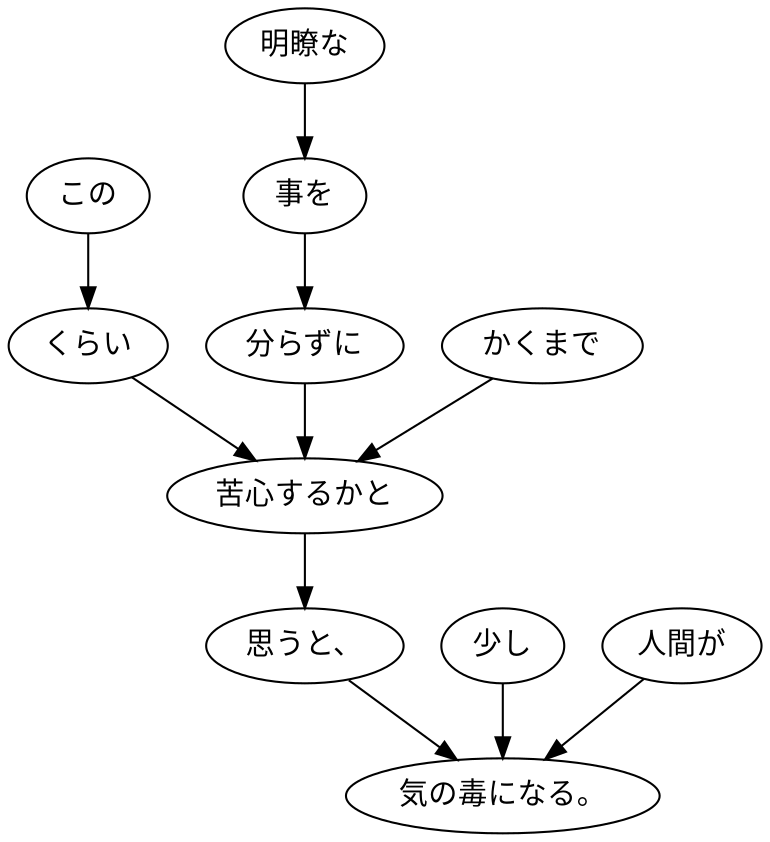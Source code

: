 digraph graph352 {
	node0 [label="この"];
	node1 [label="くらい"];
	node2 [label="明瞭な"];
	node3 [label="事を"];
	node4 [label="分らずに"];
	node5 [label="かくまで"];
	node6 [label="苦心するかと"];
	node7 [label="思うと、"];
	node8 [label="少し"];
	node9 [label="人間が"];
	node10 [label="気の毒になる。"];
	node0 -> node1;
	node1 -> node6;
	node2 -> node3;
	node3 -> node4;
	node4 -> node6;
	node5 -> node6;
	node6 -> node7;
	node7 -> node10;
	node8 -> node10;
	node9 -> node10;
}
